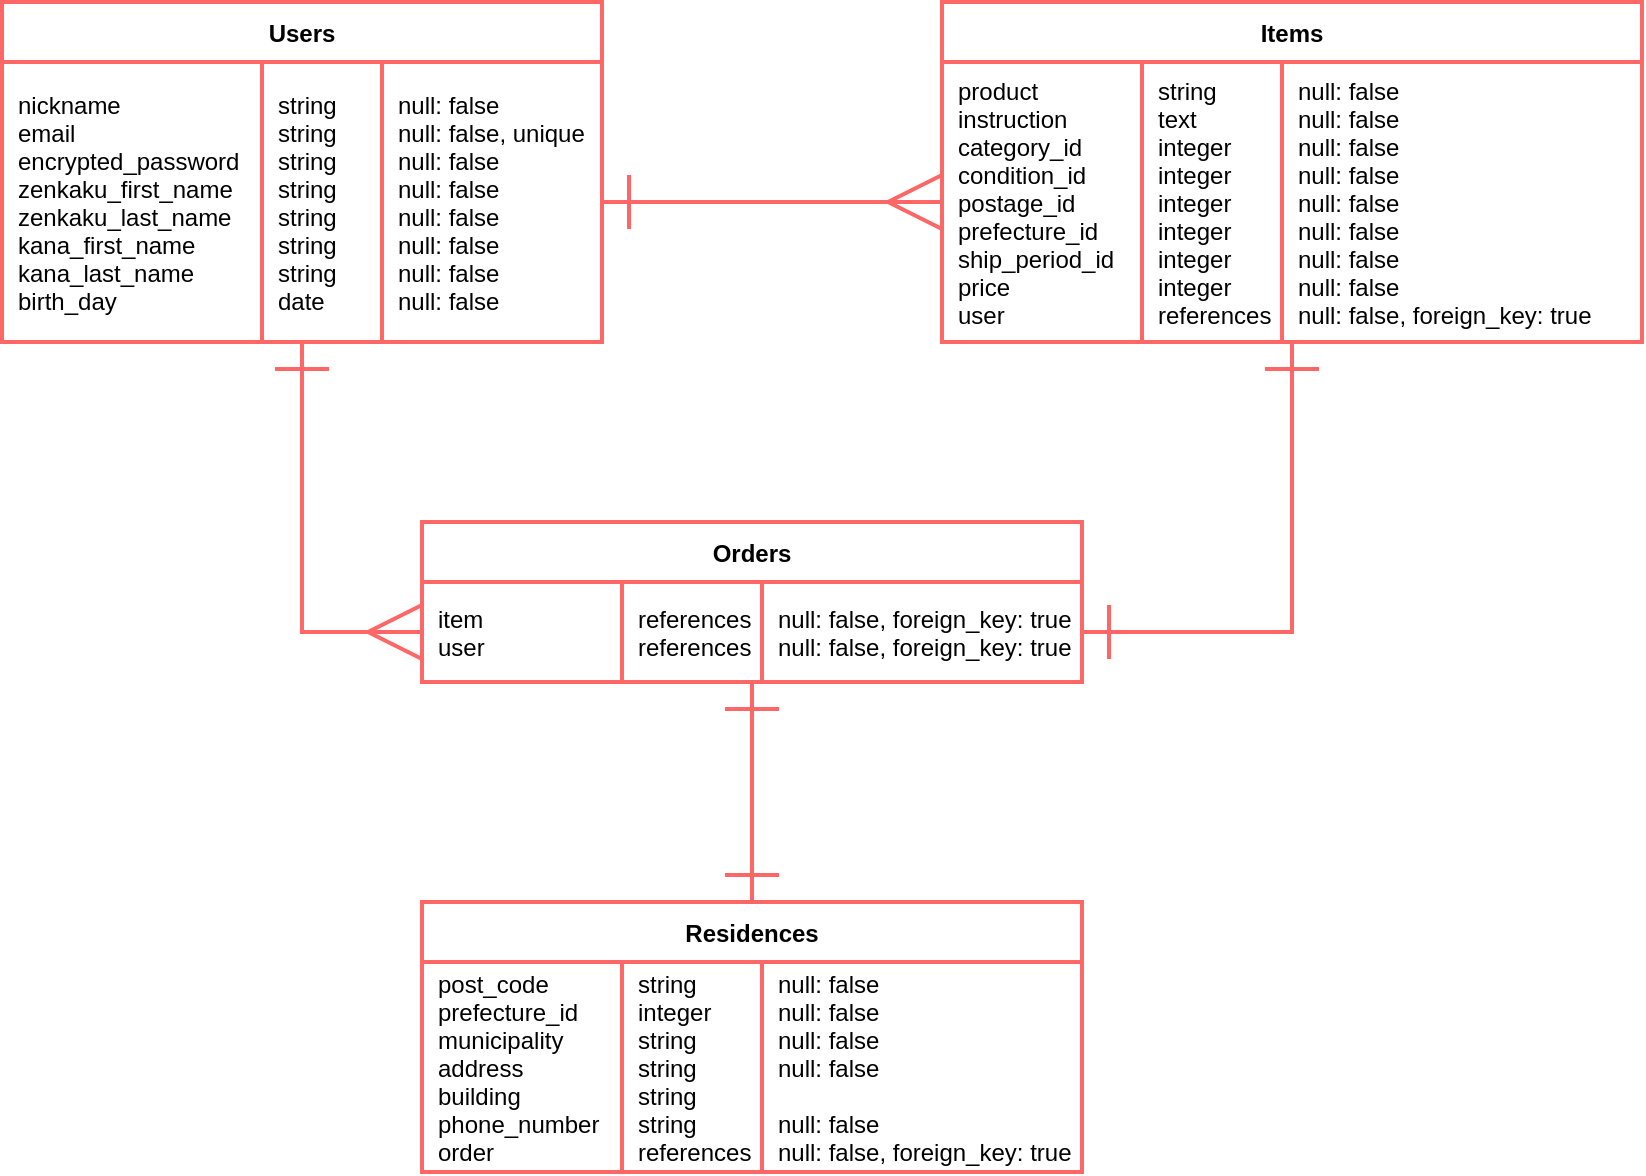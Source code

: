 <mxfile>
    <diagram id="HgfkB5MVx1Bn2DhPCpQB" name="ページ1">
        <mxGraphModel dx="1206" dy="680" grid="1" gridSize="10" guides="1" tooltips="1" connect="1" arrows="1" fold="1" page="1" pageScale="1" pageWidth="827" pageHeight="1169" background="none" math="0" shadow="0">
            <root>
                <mxCell id="0"/>
                <mxCell id="1" parent="0"/>
                <mxCell id="155" style="edgeStyle=none;html=1;entryX=0;entryY=0.5;entryDx=0;entryDy=0;fontFamily=Helvetica;fontColor=#000000;rounded=0;startArrow=ERone;startFill=0;sourcePerimeterSpacing=0;startSize=24;endArrow=ERmany;endFill=0;endSize=24;strokeWidth=2;strokeColor=#FF6666;" edge="1" parent="1" source="125" target="145">
                    <mxGeometry relative="1" as="geometry">
                        <Array as="points">
                            <mxPoint x="-160" y="435"/>
                        </Array>
                    </mxGeometry>
                </mxCell>
                <mxCell id="125" value="Users" style="shape=table;startSize=30;container=1;collapsible=1;childLayout=tableLayout;fixedRows=1;rowLines=0;fontStyle=1;align=center;resizeLast=1;labelBorderColor=none;strokeWidth=2;strokeColor=#FF6666;" vertex="1" parent="1">
                    <mxGeometry x="-310" y="120" width="300" height="170" as="geometry"/>
                </mxCell>
                <mxCell id="126" value="" style="shape=partialRectangle;collapsible=0;dropTarget=0;pointerEvents=0;fillColor=none;top=0;left=0;bottom=0;right=0;points=[[0,0.5],[1,0.5]];portConstraint=eastwest;" vertex="1" parent="125">
                    <mxGeometry y="30" width="300" height="140" as="geometry"/>
                </mxCell>
                <mxCell id="127" value="nickname&#10;email&#10;encrypted_password&#10;zenkaku_first_name&#10;zenkaku_last_name&#10;kana_first_name&#10;kana_last_name&#10;birth_day" style="shape=partialRectangle;connectable=0;fillColor=none;top=0;left=0;bottom=0;right=0;fontStyle=0;overflow=hidden;align=left;spacingTop=0;spacing=2;fontFamily=Helvetica;spacingLeft=6;" vertex="1" parent="126">
                    <mxGeometry width="130" height="140" as="geometry"/>
                </mxCell>
                <mxCell id="128" value="string &#10;string &#10;string &#10;string &#10;string &#10;string &#10;string &#10;date" style="shape=partialRectangle;connectable=0;fillColor=none;top=0;left=0;bottom=0;right=0;align=left;spacingLeft=6;fontStyle=0;overflow=hidden;" vertex="1" parent="126">
                    <mxGeometry x="130" width="60" height="140" as="geometry"/>
                </mxCell>
                <mxCell id="138" value="null: false        &#10;null: false, unique&#10;null: false        &#10;null: false        &#10;null: false        &#10;null: false        &#10;null: false        &#10;null: false                " style="shape=partialRectangle;connectable=0;fillColor=none;top=0;left=0;bottom=0;right=0;align=left;spacingLeft=6;fontStyle=0;overflow=hidden;" vertex="1" parent="126">
                    <mxGeometry x="190" width="110" height="140" as="geometry"/>
                </mxCell>
                <mxCell id="156" style="edgeStyle=none;rounded=0;html=1;entryX=1;entryY=0.5;entryDx=0;entryDy=0;fontFamily=Helvetica;fontColor=#000000;startArrow=ERone;startFill=0;endArrow=ERone;endFill=0;startSize=24;endSize=24;sourcePerimeterSpacing=0;strokeWidth=2;strokeColor=#FF6666;" edge="1" parent="1" source="139" target="145">
                    <mxGeometry relative="1" as="geometry">
                        <Array as="points">
                            <mxPoint x="335" y="435"/>
                        </Array>
                    </mxGeometry>
                </mxCell>
                <mxCell id="139" value="Items" style="shape=table;startSize=30;container=1;collapsible=1;childLayout=tableLayout;fixedRows=1;rowLines=0;fontStyle=1;align=center;resizeLast=1;labelBorderColor=none;strokeWidth=2;strokeColor=#FF6666;" vertex="1" parent="1">
                    <mxGeometry x="160" y="120" width="350" height="170" as="geometry"/>
                </mxCell>
                <mxCell id="140" value="" style="shape=partialRectangle;collapsible=0;dropTarget=0;pointerEvents=0;fillColor=none;top=0;left=0;bottom=0;right=0;points=[[0,0.5],[1,0.5]];portConstraint=eastwest;" vertex="1" parent="139">
                    <mxGeometry y="30" width="350" height="140" as="geometry"/>
                </mxCell>
                <mxCell id="141" value="product    &#10;instruction&#10;category_id   &#10;condition_id &#10;postage_id      &#10;prefecture_id&#10;ship_period_id&#10;price      &#10;user       " style="shape=partialRectangle;connectable=0;fillColor=none;top=0;left=0;bottom=0;right=0;fontStyle=0;overflow=hidden;align=left;spacingTop=0;spacing=2;fontFamily=Helvetica;spacingLeft=6;" vertex="1" parent="140">
                    <mxGeometry width="100" height="140" as="geometry"/>
                </mxCell>
                <mxCell id="142" value="string   &#10;text     &#10;integer   &#10;integer   &#10;integer    &#10;integer   &#10;integer &#10;integer  &#10;references" style="shape=partialRectangle;connectable=0;fillColor=none;top=0;left=0;bottom=0;right=0;align=left;spacingLeft=6;fontStyle=0;overflow=hidden;" vertex="1" parent="140">
                    <mxGeometry x="100" width="70" height="140" as="geometry"/>
                </mxCell>
                <mxCell id="143" value="null: false                   &#10;null: false                   &#10;null: false                   &#10;null: false                   &#10;null: false                                      &#10;null: false                   &#10;null: false                   &#10;null: false                   &#10;null: false, foreign_key: true" style="shape=partialRectangle;connectable=0;fillColor=none;top=0;left=0;bottom=0;right=0;align=left;spacingLeft=6;fontStyle=0;overflow=hidden;" vertex="1" parent="140">
                    <mxGeometry x="170" width="180" height="140" as="geometry"/>
                </mxCell>
                <mxCell id="158" style="edgeStyle=none;rounded=0;html=1;entryX=0.5;entryY=0;entryDx=0;entryDy=0;fontFamily=Helvetica;fontColor=#000000;startArrow=ERone;startFill=0;endArrow=ERone;endFill=0;startSize=24;endSize=24;sourcePerimeterSpacing=0;strokeWidth=2;strokeColor=#FF6666;" edge="1" parent="1" source="144" target="149">
                    <mxGeometry relative="1" as="geometry"/>
                </mxCell>
                <mxCell id="144" value="Orders" style="shape=table;startSize=30;container=1;collapsible=1;childLayout=tableLayout;fixedRows=1;rowLines=0;fontStyle=1;align=center;resizeLast=1;labelBorderColor=none;strokeWidth=2;strokeColor=#FF6666;" vertex="1" parent="1">
                    <mxGeometry x="-100" y="380" width="330" height="80" as="geometry"/>
                </mxCell>
                <mxCell id="145" value="" style="shape=partialRectangle;collapsible=0;dropTarget=0;pointerEvents=0;fillColor=none;top=0;left=0;bottom=0;right=0;points=[[0,0.5],[1,0.5]];portConstraint=eastwest;" vertex="1" parent="144">
                    <mxGeometry y="30" width="330" height="50" as="geometry"/>
                </mxCell>
                <mxCell id="146" value="item&#10;user" style="shape=partialRectangle;connectable=0;fillColor=none;top=0;left=0;bottom=0;right=0;fontStyle=0;overflow=hidden;align=left;spacingTop=0;spacing=2;fontFamily=Helvetica;spacingLeft=6;" vertex="1" parent="145">
                    <mxGeometry width="100" height="50" as="geometry"/>
                </mxCell>
                <mxCell id="147" value="references&#10;references" style="shape=partialRectangle;connectable=0;fillColor=none;top=0;left=0;bottom=0;right=0;align=left;spacingLeft=6;fontStyle=0;overflow=hidden;" vertex="1" parent="145">
                    <mxGeometry x="100" width="70" height="50" as="geometry"/>
                </mxCell>
                <mxCell id="148" value="null: false, foreign_key: true&#10;null: false, foreign_key: true" style="shape=partialRectangle;connectable=0;fillColor=none;top=0;left=0;bottom=0;right=0;align=left;spacingLeft=6;fontStyle=0;overflow=hidden;" vertex="1" parent="145">
                    <mxGeometry x="170" width="160" height="50" as="geometry"/>
                </mxCell>
                <mxCell id="149" value="Residences" style="shape=table;startSize=30;container=1;collapsible=1;childLayout=tableLayout;fixedRows=1;rowLines=0;fontStyle=1;align=center;resizeLast=1;labelBorderColor=none;strokeWidth=2;strokeColor=#FF6666;" vertex="1" parent="1">
                    <mxGeometry x="-100" y="570" width="330" height="135" as="geometry"/>
                </mxCell>
                <mxCell id="150" value="" style="shape=partialRectangle;collapsible=0;dropTarget=0;pointerEvents=0;fillColor=none;top=0;left=0;bottom=0;right=0;points=[[0,0.5],[1,0.5]];portConstraint=eastwest;" vertex="1" parent="149">
                    <mxGeometry y="30" width="330" height="105" as="geometry"/>
                </mxCell>
                <mxCell id="151" value="post_code   &#10;prefecture_id  &#10;municipality&#10;address     &#10;building    &#10;phone_number&#10;order       " style="shape=partialRectangle;connectable=0;fillColor=none;top=0;left=0;bottom=0;right=0;fontStyle=0;overflow=hidden;align=left;spacingTop=0;spacing=2;fontFamily=Helvetica;spacingLeft=6;" vertex="1" parent="150">
                    <mxGeometry width="100" height="105" as="geometry"/>
                </mxCell>
                <mxCell id="152" value="string   &#10;integer    &#10;string    &#10;string    &#10;string    &#10;string  &#10;references" style="shape=partialRectangle;connectable=0;fillColor=none;top=0;left=0;bottom=0;right=0;align=left;spacingLeft=6;fontStyle=0;overflow=hidden;" vertex="1" parent="150">
                    <mxGeometry x="100" width="70" height="105" as="geometry"/>
                </mxCell>
                <mxCell id="153" value="null: false                   &#10;null: false                   &#10;null: false                   &#10;null: false                   &#10;                              &#10;null: false                   &#10;null: false, foreign_key: true" style="shape=partialRectangle;connectable=0;fillColor=none;top=0;left=0;bottom=0;right=0;align=left;spacingLeft=6;fontStyle=0;overflow=hidden;" vertex="1" parent="150">
                    <mxGeometry x="170" width="160" height="105" as="geometry"/>
                </mxCell>
                <mxCell id="157" style="edgeStyle=none;rounded=0;html=1;entryX=0;entryY=0.5;entryDx=0;entryDy=0;fontFamily=Helvetica;fontColor=#000000;startArrow=ERone;startFill=0;endArrow=ERmany;endFill=0;startSize=24;endSize=24;sourcePerimeterSpacing=0;strokeWidth=2;strokeColor=#FF6666;" edge="1" parent="1" source="126" target="140">
                    <mxGeometry relative="1" as="geometry"/>
                </mxCell>
            </root>
        </mxGraphModel>
    </diagram>
</mxfile>